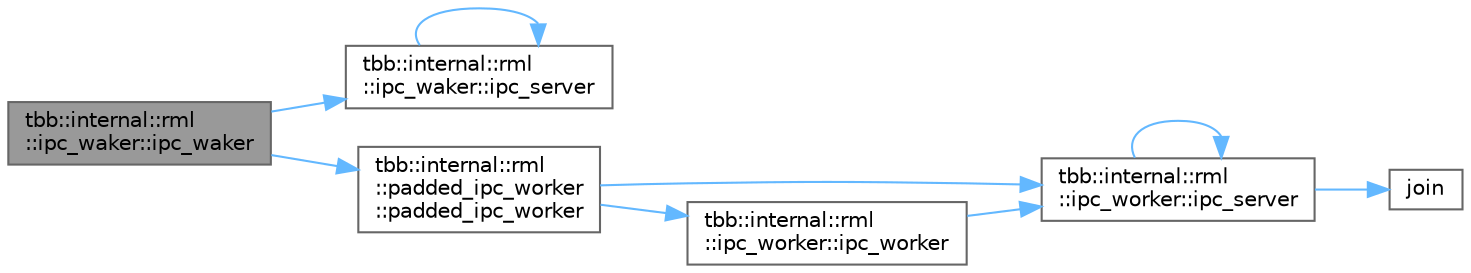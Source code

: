 digraph "tbb::internal::rml::ipc_waker::ipc_waker"
{
 // LATEX_PDF_SIZE
  bgcolor="transparent";
  edge [fontname=Helvetica,fontsize=10,labelfontname=Helvetica,labelfontsize=10];
  node [fontname=Helvetica,fontsize=10,shape=box,height=0.2,width=0.4];
  rankdir="LR";
  Node1 [id="Node000001",label="tbb::internal::rml\l::ipc_waker::ipc_waker",height=0.2,width=0.4,color="gray40", fillcolor="grey60", style="filled", fontcolor="black",tooltip=" "];
  Node1 -> Node2 [id="edge1_Node000001_Node000002",color="steelblue1",style="solid",tooltip=" "];
  Node2 [id="Node000002",label="tbb::internal::rml\l::ipc_waker::ipc_server",height=0.2,width=0.4,color="grey40", fillcolor="white", style="filled",URL="$classtbb_1_1internal_1_1rml_1_1ipc__waker.html#a8017e160b753986cff64667a53d0f1f1",tooltip=" "];
  Node2 -> Node2 [id="edge2_Node000002_Node000002",color="steelblue1",style="solid",tooltip=" "];
  Node1 -> Node3 [id="edge3_Node000001_Node000003",color="steelblue1",style="solid",tooltip=" "];
  Node3 [id="Node000003",label="tbb::internal::rml\l::padded_ipc_worker\l::padded_ipc_worker",height=0.2,width=0.4,color="grey40", fillcolor="white", style="filled",URL="$classtbb_1_1internal_1_1rml_1_1padded__ipc__worker.html#ae68cf56244974ea741e3c3995be019aa",tooltip=" "];
  Node3 -> Node4 [id="edge4_Node000003_Node000004",color="steelblue1",style="solid",tooltip=" "];
  Node4 [id="Node000004",label="tbb::internal::rml\l::ipc_worker::ipc_server",height=0.2,width=0.4,color="grey40", fillcolor="white", style="filled",URL="$classtbb_1_1internal_1_1rml_1_1ipc__worker.html#a8017e160b753986cff64667a53d0f1f1",tooltip=" "];
  Node4 -> Node4 [id="edge5_Node000004_Node000004",color="steelblue1",style="solid",tooltip=" "];
  Node4 -> Node5 [id="edge6_Node000004_Node000005",color="steelblue1",style="solid",tooltip=" "];
  Node5 [id="Node000005",label="join",height=0.2,width=0.4,color="grey40", fillcolor="white", style="filled",URL="$bundled_2ranges_8h.html#a703e3555a519a55eae7986580660994c",tooltip=" "];
  Node3 -> Node6 [id="edge7_Node000003_Node000006",color="steelblue1",style="solid",tooltip=" "];
  Node6 [id="Node000006",label="tbb::internal::rml\l::ipc_worker::ipc_worker",height=0.2,width=0.4,color="grey40", fillcolor="white", style="filled",URL="$classtbb_1_1internal_1_1rml_1_1ipc__worker.html#aa27e2da17bc9163355664eaaa38f0d3f",tooltip=" "];
  Node6 -> Node4 [id="edge8_Node000006_Node000004",color="steelblue1",style="solid",tooltip=" "];
}
